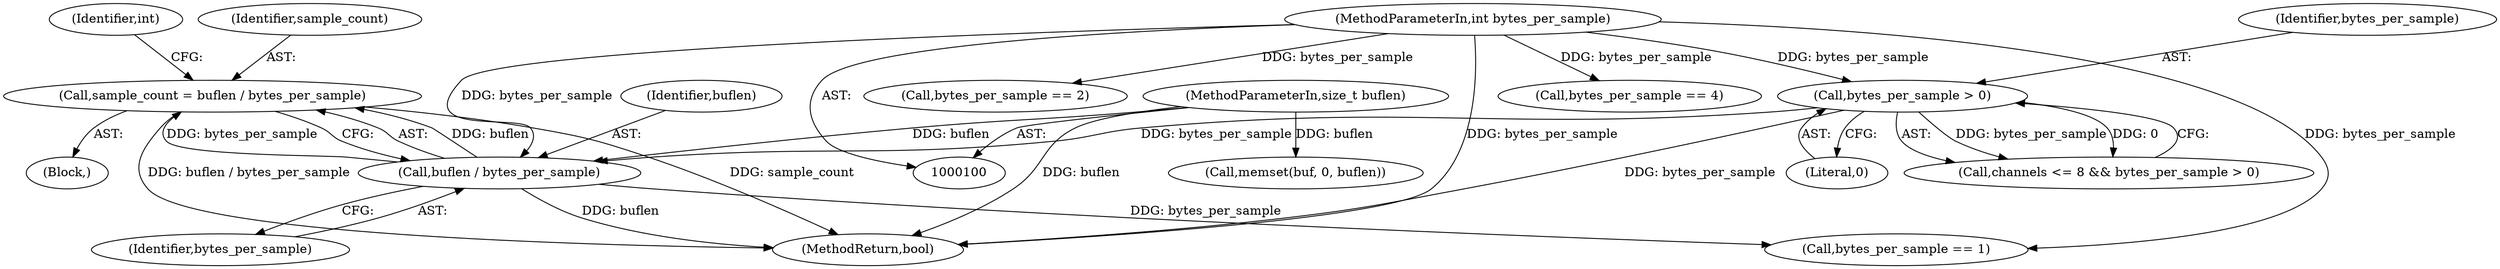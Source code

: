 digraph "0_Chrome_cfcce91cfc1a14a91a672ad0f052b86a5c1768a3_0@integer" {
"1000152" [label="(Call,sample_count = buflen / bytes_per_sample)"];
"1000154" [label="(Call,buflen / bytes_per_sample)"];
"1000102" [label="(MethodParameterIn,size_t buflen)"];
"1000147" [label="(Call,bytes_per_sample > 0)"];
"1000104" [label="(MethodParameterIn,int bytes_per_sample)"];
"1000186" [label="(Call,bytes_per_sample == 2)"];
"1000147" [label="(Call,bytes_per_sample > 0)"];
"1000156" [label="(Identifier,bytes_per_sample)"];
"1000150" [label="(Block,)"];
"1000152" [label="(Call,sample_count = buflen / bytes_per_sample)"];
"1000209" [label="(Call,bytes_per_sample == 4)"];
"1000155" [label="(Identifier,buflen)"];
"1000148" [label="(Identifier,bytes_per_sample)"];
"1000154" [label="(Call,buflen / bytes_per_sample)"];
"1000143" [label="(Call,channels <= 8 && bytes_per_sample > 0)"];
"1000149" [label="(Literal,0)"];
"1000102" [label="(MethodParameterIn,size_t buflen)"];
"1000104" [label="(MethodParameterIn,int bytes_per_sample)"];
"1000132" [label="(Call,memset(buf, 0, buflen))"];
"1000158" [label="(Identifier,int)"];
"1000153" [label="(Identifier,sample_count)"];
"1000163" [label="(Call,bytes_per_sample == 1)"];
"1000232" [label="(MethodReturn,bool)"];
"1000152" -> "1000150"  [label="AST: "];
"1000152" -> "1000154"  [label="CFG: "];
"1000153" -> "1000152"  [label="AST: "];
"1000154" -> "1000152"  [label="AST: "];
"1000158" -> "1000152"  [label="CFG: "];
"1000152" -> "1000232"  [label="DDG: sample_count"];
"1000152" -> "1000232"  [label="DDG: buflen / bytes_per_sample"];
"1000154" -> "1000152"  [label="DDG: buflen"];
"1000154" -> "1000152"  [label="DDG: bytes_per_sample"];
"1000154" -> "1000156"  [label="CFG: "];
"1000155" -> "1000154"  [label="AST: "];
"1000156" -> "1000154"  [label="AST: "];
"1000154" -> "1000232"  [label="DDG: buflen"];
"1000102" -> "1000154"  [label="DDG: buflen"];
"1000147" -> "1000154"  [label="DDG: bytes_per_sample"];
"1000104" -> "1000154"  [label="DDG: bytes_per_sample"];
"1000154" -> "1000163"  [label="DDG: bytes_per_sample"];
"1000102" -> "1000100"  [label="AST: "];
"1000102" -> "1000232"  [label="DDG: buflen"];
"1000102" -> "1000132"  [label="DDG: buflen"];
"1000147" -> "1000143"  [label="AST: "];
"1000147" -> "1000149"  [label="CFG: "];
"1000148" -> "1000147"  [label="AST: "];
"1000149" -> "1000147"  [label="AST: "];
"1000143" -> "1000147"  [label="CFG: "];
"1000147" -> "1000232"  [label="DDG: bytes_per_sample"];
"1000147" -> "1000143"  [label="DDG: bytes_per_sample"];
"1000147" -> "1000143"  [label="DDG: 0"];
"1000104" -> "1000147"  [label="DDG: bytes_per_sample"];
"1000104" -> "1000100"  [label="AST: "];
"1000104" -> "1000232"  [label="DDG: bytes_per_sample"];
"1000104" -> "1000163"  [label="DDG: bytes_per_sample"];
"1000104" -> "1000186"  [label="DDG: bytes_per_sample"];
"1000104" -> "1000209"  [label="DDG: bytes_per_sample"];
}

